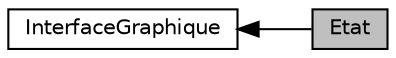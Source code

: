 digraph "Etat"
{
  edge [fontname="Helvetica",fontsize="10",labelfontname="Helvetica",labelfontsize="10"];
  node [fontname="Helvetica",fontsize="10",shape=record];
  rankdir=LR;
  Node0 [label="Etat",height=0.2,width=0.4,color="black", fillcolor="grey75", style="filled", fontcolor="black"];
  Node1 [label="InterfaceGraphique",height=0.2,width=0.4,color="black", fillcolor="white", style="filled",URL="$d7/d3e/group___interface_graphique.html"];
  Node1->Node0 [shape=plaintext, dir="back", style="solid"];
}

